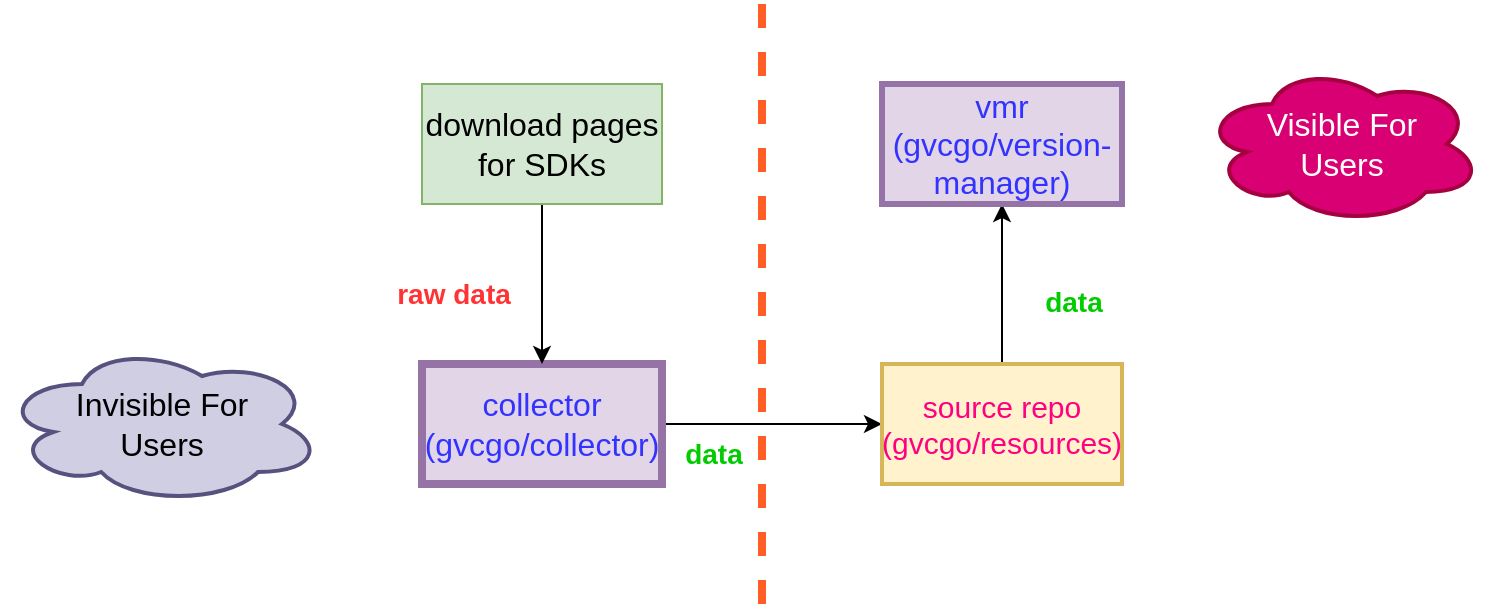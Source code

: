 <mxfile>
    <diagram id="I52Wm_gRqzgB_mbJpFhN" name="Page-1">
        <mxGraphModel dx="1269" dy="907" grid="1" gridSize="10" guides="1" tooltips="1" connect="1" arrows="1" fold="1" page="1" pageScale="1" pageWidth="827" pageHeight="1169" math="0" shadow="0">
            <root>
                <mxCell id="0"/>
                <mxCell id="1" parent="0"/>
                <mxCell id="8" style="edgeStyle=none;html=1;" parent="1" source="3" target="6" edge="1">
                    <mxGeometry relative="1" as="geometry"/>
                </mxCell>
                <mxCell id="3" value="collector&lt;br style=&quot;font-size: 16px;&quot;&gt;(gvcgo/collector)" style="rounded=0;whiteSpace=wrap;html=1;fillColor=#e1d5e7;strokeColor=#9673a6;strokeWidth=4;fontSize=16;fontColor=#3333FF;" parent="1" vertex="1">
                    <mxGeometry x="254" y="300" width="120" height="60" as="geometry"/>
                </mxCell>
                <mxCell id="5" style="edgeStyle=none;html=1;align=center;" parent="1" source="4" target="3" edge="1">
                    <mxGeometry relative="1" as="geometry"/>
                </mxCell>
                <mxCell id="4" value="download pages for SDKs" style="rounded=0;whiteSpace=wrap;html=1;fillColor=#d5e8d4;strokeColor=#82b366;fontSize=16;" parent="1" vertex="1">
                    <mxGeometry x="254" y="160" width="120" height="60" as="geometry"/>
                </mxCell>
                <mxCell id="10" style="edgeStyle=none;html=1;" parent="1" source="6" target="9" edge="1">
                    <mxGeometry relative="1" as="geometry"/>
                </mxCell>
                <mxCell id="6" value="source repo&lt;br style=&quot;font-size: 15px;&quot;&gt;(gvcgo/resources)" style="rounded=0;whiteSpace=wrap;html=1;fillColor=#fff2cc;strokeColor=#d6b656;strokeWidth=2;fontSize=15;fontColor=#FF0080;" parent="1" vertex="1">
                    <mxGeometry x="484" y="300" width="120" height="60" as="geometry"/>
                </mxCell>
                <mxCell id="9" value="vmr&lt;br style=&quot;font-size: 16px;&quot;&gt;(gvcgo/version-manager)" style="rounded=0;whiteSpace=wrap;html=1;fillColor=#e1d5e7;strokeColor=#9673a6;strokeWidth=3;fontSize=16;fontColor=#3333FF;" parent="1" vertex="1">
                    <mxGeometry x="484" y="160" width="120" height="60" as="geometry"/>
                </mxCell>
                <mxCell id="11" value="" style="endArrow=none;dashed=1;html=1;strokeWidth=4;strokeColor=#FF5E24;" parent="1" edge="1">
                    <mxGeometry width="50" height="50" relative="1" as="geometry">
                        <mxPoint x="424" y="420" as="sourcePoint"/>
                        <mxPoint x="424" y="120" as="targetPoint"/>
                    </mxGeometry>
                </mxCell>
                <mxCell id="16" value="Visible For&lt;br&gt;Users" style="ellipse;shape=cloud;whiteSpace=wrap;html=1;strokeWidth=2;fontSize=16;fillColor=#d80073;strokeColor=#A50040;fontColor=#ffffff;" parent="1" vertex="1">
                    <mxGeometry x="644" y="150" width="140" height="80" as="geometry"/>
                </mxCell>
                <mxCell id="17" value="Invisible For&lt;br&gt;Users" style="ellipse;shape=cloud;whiteSpace=wrap;html=1;strokeWidth=2;fontSize=16;fillColor=#d0cee2;strokeColor=#56517e;" parent="1" vertex="1">
                    <mxGeometry x="44" y="290" width="160" height="80" as="geometry"/>
                </mxCell>
                <mxCell id="18" value="raw data" style="text;html=1;strokeColor=none;fillColor=none;align=center;verticalAlign=middle;whiteSpace=wrap;rounded=0;fontColor=#FF3333;fontStyle=1;fontSize=14;" vertex="1" parent="1">
                    <mxGeometry x="240" y="250" width="60" height="30" as="geometry"/>
                </mxCell>
                <mxCell id="19" value="data" style="text;html=1;strokeColor=none;fillColor=none;align=center;verticalAlign=middle;whiteSpace=wrap;rounded=0;fontSize=14;fontColor=#00CC00;fontStyle=1" vertex="1" parent="1">
                    <mxGeometry x="370" y="330" width="60" height="30" as="geometry"/>
                </mxCell>
                <mxCell id="21" value="data" style="text;html=1;strokeColor=none;fillColor=none;align=center;verticalAlign=middle;whiteSpace=wrap;rounded=0;fontSize=14;fontColor=#00CC00;fontStyle=1" vertex="1" parent="1">
                    <mxGeometry x="550" y="254" width="60" height="30" as="geometry"/>
                </mxCell>
            </root>
        </mxGraphModel>
    </diagram>
</mxfile>